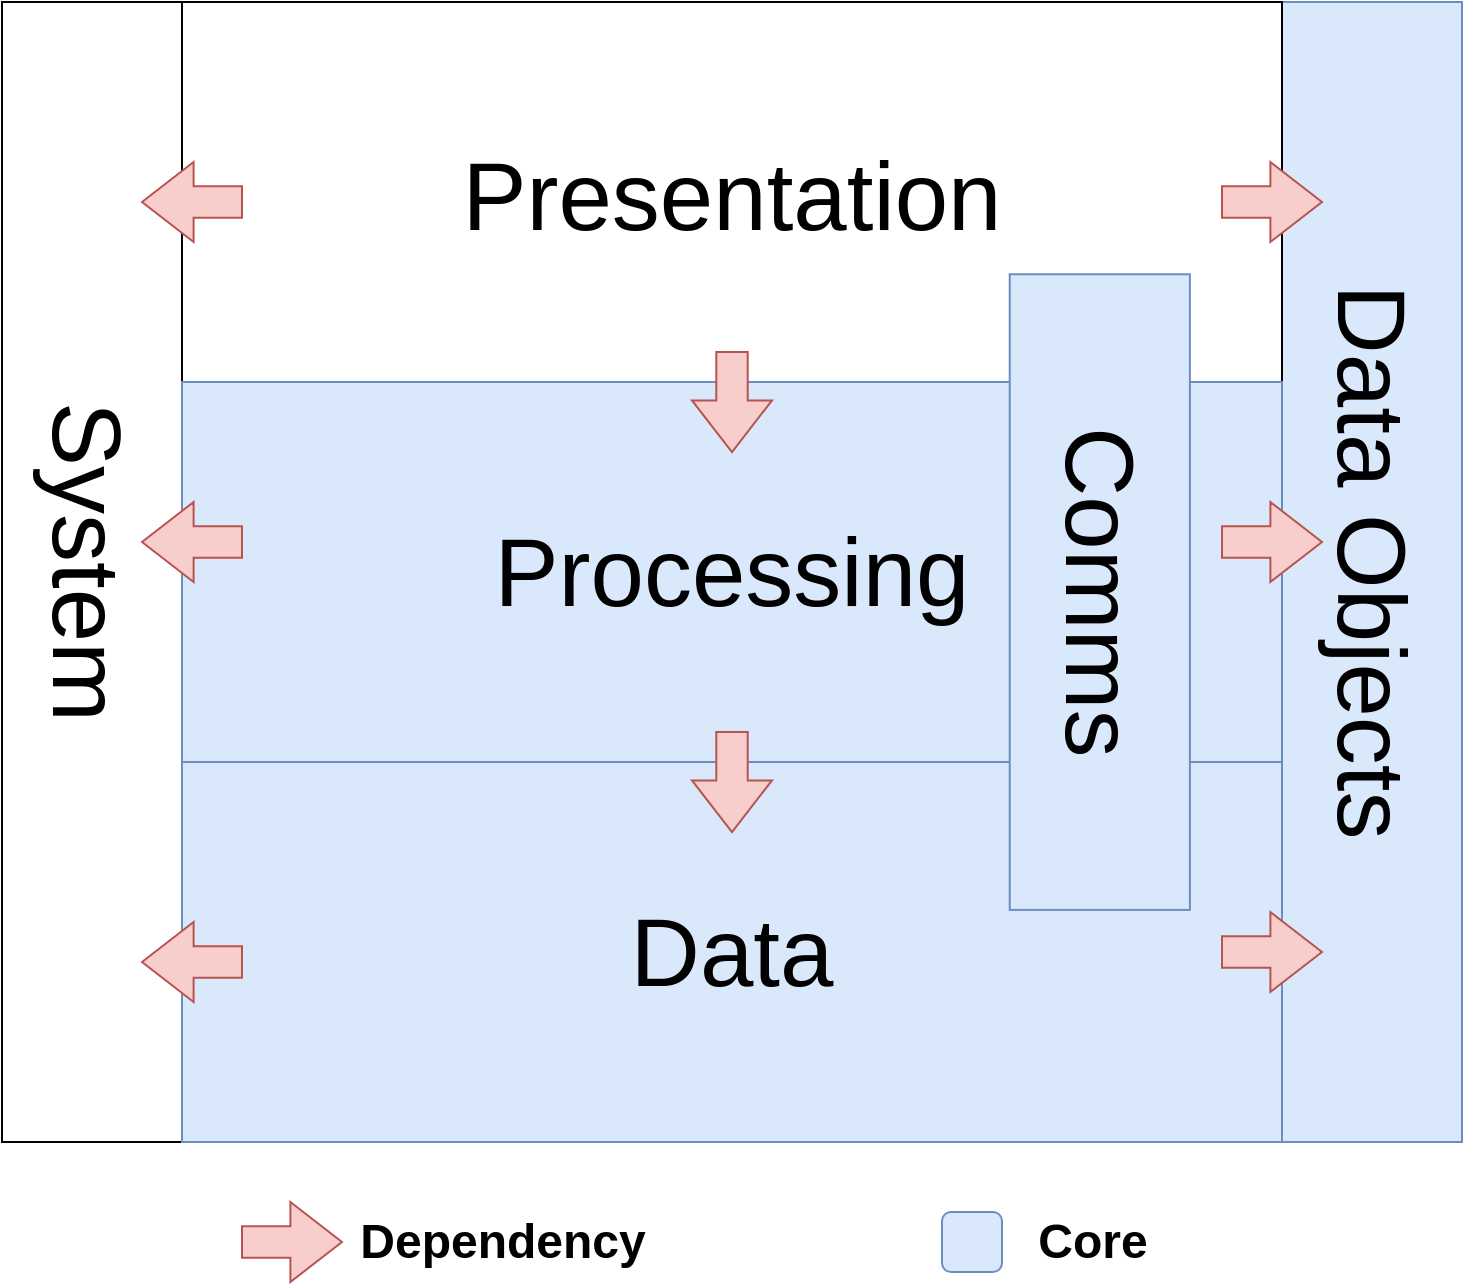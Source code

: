 <mxfile version="14.4.3" type="device"><diagram id="Ec5wMxZQIwyHZgPoHRVD" name="Page-1"><mxGraphModel dx="1088" dy="968" grid="1" gridSize="10" guides="1" tooltips="1" connect="1" arrows="1" fold="1" page="1" pageScale="1" pageWidth="827" pageHeight="1169" math="0" shadow="0"><root><mxCell id="0"/><mxCell id="1" parent="0"/><mxCell id="oNXrpGjEgSBWOjMplqz4-1" value="" style="whiteSpace=wrap;html=1;aspect=fixed;" parent="1" vertex="1"><mxGeometry x="130" y="150" width="570" height="570" as="geometry"/></mxCell><mxCell id="oNXrpGjEgSBWOjMplqz4-2" value="" style="rounded=0;whiteSpace=wrap;html=1;" parent="1" vertex="1"><mxGeometry x="40" y="150" width="90" height="570" as="geometry"/></mxCell><mxCell id="oNXrpGjEgSBWOjMplqz4-3" value="" style="rounded=0;whiteSpace=wrap;html=1;fillColor=#dae8fc;strokeColor=#6c8ebf;" parent="1" vertex="1"><mxGeometry x="680" y="150" width="90" height="570" as="geometry"/></mxCell><mxCell id="oNXrpGjEgSBWOjMplqz4-5" value="&lt;font style=&quot;font-size: 48px&quot;&gt;Presentation&lt;/font&gt;" style="rounded=0;whiteSpace=wrap;html=1;fontSize=54;" parent="1" vertex="1"><mxGeometry x="130" y="150" width="550" height="190" as="geometry"/></mxCell><mxCell id="oNXrpGjEgSBWOjMplqz4-7" value="Processing" style="rounded=0;whiteSpace=wrap;html=1;fontSize=48;fillColor=#dae8fc;strokeColor=#6c8ebf;" parent="1" vertex="1"><mxGeometry x="130" y="340" width="550" height="190" as="geometry"/></mxCell><mxCell id="oNXrpGjEgSBWOjMplqz4-8" value="Data" style="rounded=0;whiteSpace=wrap;html=1;fontSize=48;fillColor=#dae8fc;strokeColor=#6c8ebf;" parent="1" vertex="1"><mxGeometry x="130" y="530" width="550" height="190" as="geometry"/></mxCell><mxCell id="oNXrpGjEgSBWOjMplqz4-9" value="System" style="text;html=1;strokeColor=none;fillColor=none;align=center;verticalAlign=middle;whiteSpace=wrap;rounded=0;fontSize=48;rotation=90;" parent="1" vertex="1"><mxGeometry x="-20" y="420" width="205" height="20" as="geometry"/></mxCell><mxCell id="oNXrpGjEgSBWOjMplqz4-10" value="Data Objects" style="text;html=1;strokeColor=none;fillColor=none;align=center;verticalAlign=middle;whiteSpace=wrap;rounded=0;fontSize=48;rotation=90;" parent="1" vertex="1"><mxGeometry x="546.25" y="420" width="357.5" height="20" as="geometry"/></mxCell><mxCell id="oNXrpGjEgSBWOjMplqz4-15" value="" style="shape=singleArrow;direction=east;whiteSpace=wrap;html=1;arrowWidth=0.393;arrowSize=0.516;rotation=90;fillColor=#f8cecc;strokeColor=#b85450;" parent="1" vertex="1"><mxGeometry x="380" y="330" width="50" height="40" as="geometry"/></mxCell><mxCell id="oNXrpGjEgSBWOjMplqz4-16" value="" style="shape=singleArrow;direction=east;whiteSpace=wrap;html=1;arrowWidth=0.393;arrowSize=0.516;rotation=90;fillColor=#f8cecc;strokeColor=#b85450;" parent="1" vertex="1"><mxGeometry x="380" y="520" width="50" height="40" as="geometry"/></mxCell><mxCell id="oNXrpGjEgSBWOjMplqz4-17" value="" style="shape=singleArrow;direction=east;whiteSpace=wrap;html=1;arrowWidth=0.393;arrowSize=0.516;rotation=0;fillColor=#f8cecc;strokeColor=#b85450;" parent="1" vertex="1"><mxGeometry x="650" y="230" width="50" height="40" as="geometry"/></mxCell><mxCell id="oNXrpGjEgSBWOjMplqz4-20" value="" style="shape=singleArrow;direction=east;whiteSpace=wrap;html=1;arrowWidth=0.393;arrowSize=0.516;rotation=-180;fillColor=#f8cecc;strokeColor=#b85450;" parent="1" vertex="1"><mxGeometry x="110" y="230" width="50" height="40" as="geometry"/></mxCell><mxCell id="oNXrpGjEgSBWOjMplqz4-21" value="" style="shape=singleArrow;direction=east;whiteSpace=wrap;html=1;arrowWidth=0.393;arrowSize=0.516;rotation=-180;fillColor=#f8cecc;strokeColor=#b85450;" parent="1" vertex="1"><mxGeometry x="110" y="400" width="50" height="40" as="geometry"/></mxCell><mxCell id="oNXrpGjEgSBWOjMplqz4-26" value="" style="shape=singleArrow;direction=east;whiteSpace=wrap;html=1;arrowWidth=0.393;arrowSize=0.516;rotation=0;fillColor=#f8cecc;strokeColor=#b85450;" parent="1" vertex="1"><mxGeometry x="160" y="750" width="50" height="40" as="geometry"/></mxCell><mxCell id="oNXrpGjEgSBWOjMplqz4-29" value="Dependency" style="text;strokeColor=none;fillColor=none;html=1;fontSize=24;fontStyle=1;verticalAlign=middle;align=center;" parent="1" vertex="1"><mxGeometry x="220" y="755" width="140" height="30" as="geometry"/></mxCell><mxCell id="4gQPDgSZeg_Ii16rj2I6-15" value="Comms" style="rounded=0;whiteSpace=wrap;html=1;fontSize=48;fontStyle=0;fillColor=#dae8fc;strokeColor=#6c8ebf;rotation=90;" parent="1" vertex="1"><mxGeometry x="430" y="400" width="317.81" height="90.08" as="geometry"/></mxCell><mxCell id="oNXrpGjEgSBWOjMplqz4-22" value="" style="shape=singleArrow;direction=east;whiteSpace=wrap;html=1;arrowWidth=0.393;arrowSize=0.516;rotation=-180;fillColor=#f8cecc;strokeColor=#b85450;" parent="1" vertex="1"><mxGeometry x="110" y="610" width="50" height="40" as="geometry"/></mxCell><mxCell id="oNXrpGjEgSBWOjMplqz4-19" value="" style="shape=singleArrow;direction=east;whiteSpace=wrap;html=1;arrowWidth=0.393;arrowSize=0.516;rotation=0;fillColor=#f8cecc;strokeColor=#b85450;" parent="1" vertex="1"><mxGeometry x="650" y="605" width="50" height="40" as="geometry"/></mxCell><mxCell id="mY2cSZ-lAUSkNImP-mal-2" value="Core" style="text;strokeColor=none;fillColor=none;html=1;fontSize=24;fontStyle=1;verticalAlign=middle;align=center;" parent="1" vertex="1"><mxGeometry x="550" y="755" width="70" height="30" as="geometry"/></mxCell><mxCell id="mY2cSZ-lAUSkNImP-mal-3" value="" style="rounded=1;whiteSpace=wrap;html=1;fontSize=24;fillColor=#dae8fc;strokeColor=#6c8ebf;" parent="1" vertex="1"><mxGeometry x="510" y="755" width="30" height="30" as="geometry"/></mxCell><mxCell id="oNXrpGjEgSBWOjMplqz4-18" value="" style="shape=singleArrow;direction=east;whiteSpace=wrap;html=1;arrowWidth=0.393;arrowSize=0.516;rotation=0;fillColor=#f8cecc;strokeColor=#b85450;" parent="1" vertex="1"><mxGeometry x="650" y="400" width="50" height="40" as="geometry"/></mxCell></root></mxGraphModel></diagram></mxfile>